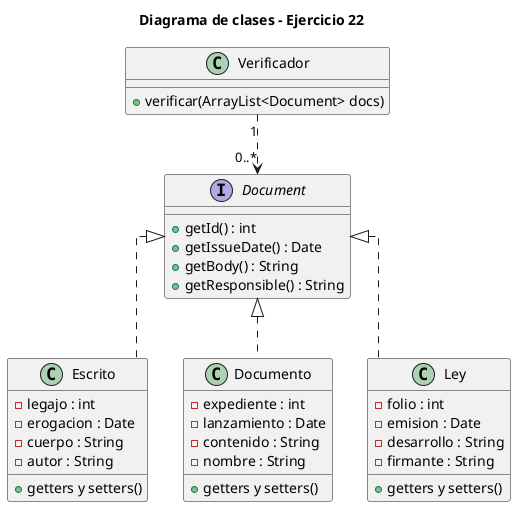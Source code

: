 @startuml
'https://plantuml.com/class-diagram

skinparam Linetype ortho
title "Diagrama de clases - Ejercicio 22"

class Escrito implements Document {
    - legajo : int
    - erogacion : Date
    - cuerpo : String
    - autor : String

    '+ constructor (legajo : int, erogacion : Date, cuerpo : String, autor : String)

    + getters y setters()
}

class Documento implements Document {
    - expediente : int
    - lanzamiento : Date
    - contenido : String
    - nombre : String

    '+ constructor (expediente : int, lanzamiento : Date, contenido : String, nombre : String)

    + getters y setters()
}

class Ley implements Document {
    - folio : int
    - emision : Date
    - desarrollo : String
    - firmante : String

    '+ constructor (folio : int, emision : Date, desarrollo : String, firmante : String)

    + getters y setters()
}

interface Document {
    + getId() : int
    + getIssueDate() : Date
    + getBody() : String
    + getResponsible() : String
}

class Verificador {
    + verificar(ArrayList<Document> docs)
}

' relaciones
Verificador "1" ..> "0..*" Document

@enduml